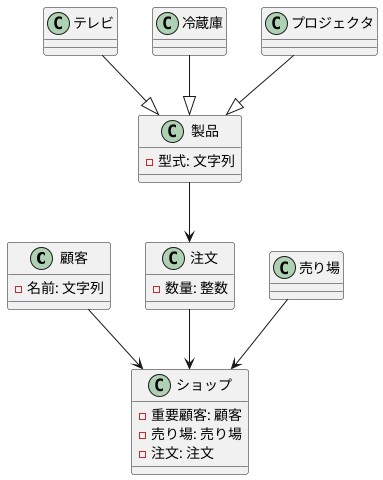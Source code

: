@startuml 注文
class 顧客 {
    - 名前: 文字列
}

class 製品 {
    - 型式: 文字列
}

class 注文 {
    - 数量: 整数
}

class テレビ {
}

class 冷蔵庫 {
}

class プロジェクタ {
}

class 売り場 {
}

class ショップ {
    - 重要顧客: 顧客
    - 売り場: 売り場
    - 注文: 注文
}

顧客 --> ショップ
製品 --> 注文
注文 --> ショップ

テレビ --|> 製品
冷蔵庫 --|> 製品
プロジェクタ --|> 製品

売り場 --> ショップ
@enduml